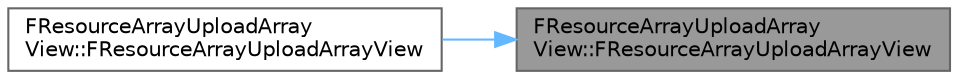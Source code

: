 digraph "FResourceArrayUploadArrayView::FResourceArrayUploadArrayView"
{
 // INTERACTIVE_SVG=YES
 // LATEX_PDF_SIZE
  bgcolor="transparent";
  edge [fontname=Helvetica,fontsize=10,labelfontname=Helvetica,labelfontsize=10];
  node [fontname=Helvetica,fontsize=10,shape=box,height=0.2,width=0.4];
  rankdir="RL";
  Node1 [id="Node000001",label="FResourceArrayUploadArray\lView::FResourceArrayUploadArrayView",height=0.2,width=0.4,color="gray40", fillcolor="grey60", style="filled", fontcolor="black",tooltip=" "];
  Node1 -> Node2 [id="edge1_Node000001_Node000002",dir="back",color="steelblue1",style="solid",tooltip=" "];
  Node2 [id="Node000002",label="FResourceArrayUploadArray\lView::FResourceArrayUploadArrayView",height=0.2,width=0.4,color="grey40", fillcolor="white", style="filled",URL="$d8/da9/structFResourceArrayUploadArrayView.html#a49271c383e7824f1a35167f65fc7a3b4",tooltip=" "];
}
